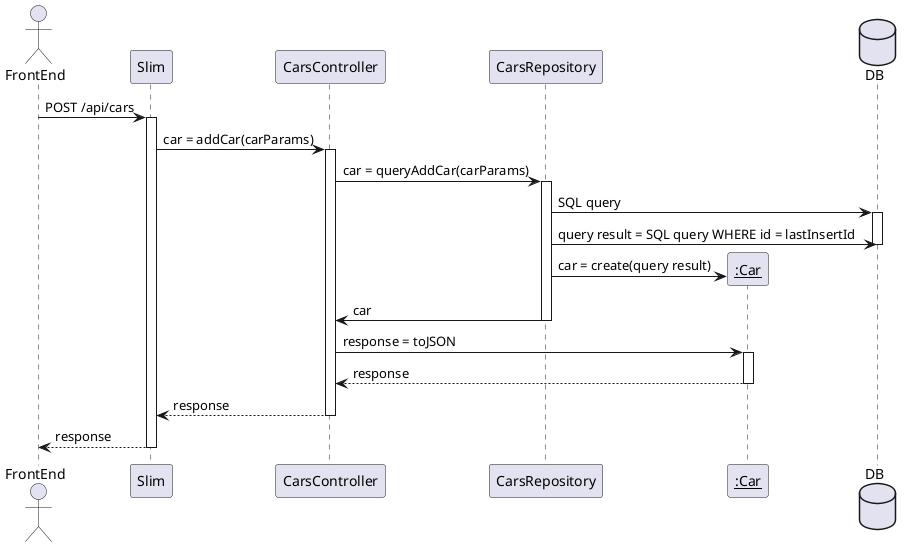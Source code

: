 http://www.plantuml.com/plantuml/uml/TL9DJyCm3BtdLrWxRGUq-wIXmIXY2B6n8d6iJ9D3fBGfIOgqVy_R2kdIqgFjz_5iUUC3kz1MHd0PhAD7P-kGrL8qQEjIDrm7oeskaiQMdTy2wAmnoer6HzLOho5tIaQpebXXN1GpOdy62ic1FzahUhWNui-QRculZhIYmpv_foKtUbb2zXnHVtDGNQ0B1jWq35Z0qffOIapcA0xikFABI1_6Jqj83fQ8ab-jSgUxQTt1xca9NQm9hVpjfLEAHFGdm1sGdFAj2RJkkVJnb1qpqX9DmpxiQgzSs4aXrRLgwTHliB41klsrEk3yscunf4pS6fQJ5qZXqHC6ZKLY60VxdEzVank21kpOhUSDB4S-yOF-PQJexez0YR-VqjAdswXQjfNv0G00

@startuml
actor FrontEnd
participant Slim
participant CarsController
participant CarsRepository
participant "__:Car__" as Car
database DB

FrontEnd -> Slim : POST /api/cars
activate Slim
Slim -> CarsController : car = addCar(carParams)
activate CarsController
CarsController -> CarsRepository : car = queryAddCar(carParams)
activate CarsRepository
CarsRepository -> DB : SQL query
activate DB
CarsRepository -> DB : query result = SQL query WHERE id = lastInsertId
deactivate DB
create Car
CarsRepository -> Car : car = create(query result)
CarsRepository -> CarsController : car
deactivate CarsRepository
CarsController -> Car : response = toJSON
activate Car
Car --> CarsController : response
deactivate Car
CarsController --> Slim : response
deactivate CarsController
Slim --> FrontEnd : response
deactivate Slim
@enduml